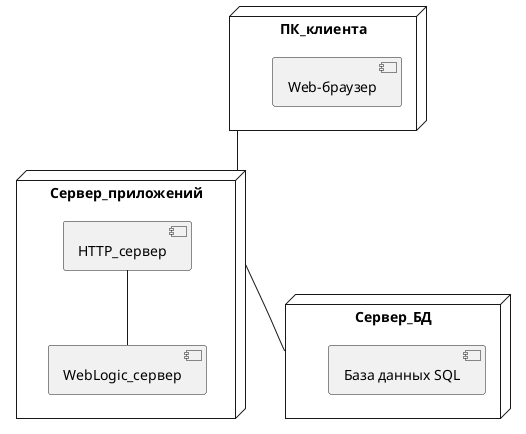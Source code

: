 @startuml
node ПК_клиента{
[Web-браузер]
}
node Сервер_приложений{
[HTTP_сервер]
[WebLogic_сервер]
}
node Сервер_БД{
[База данных SQL]
}
ПК_клиента -- Сервер_приложений 
Сервер_приложений -- Сервер_БД
HTTP_сервер -- WebLogic_сервер
@enduml